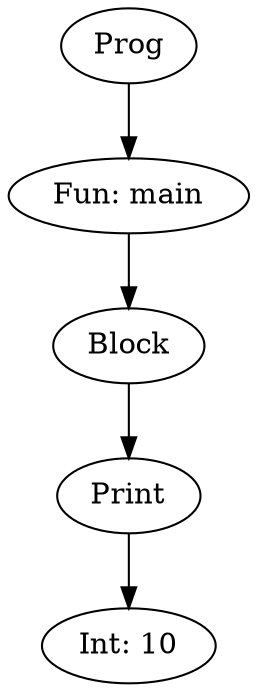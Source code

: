 digraph AST {
"Prog537548559" [label="Prog"];
"Fun791885625" [label="Fun: main"];
"Prog537548559" -> "Fun791885625";
"CmdBlock2001112025" [label="Block"];
"Fun791885625" -> "CmdBlock2001112025";
"CmdPrint314265080" [label="Print"];
"CmdBlock2001112025" -> "CmdPrint314265080";
"ExpInt1288141870" [label="Int: 10"];
"CmdPrint314265080" -> "ExpInt1288141870";
}
